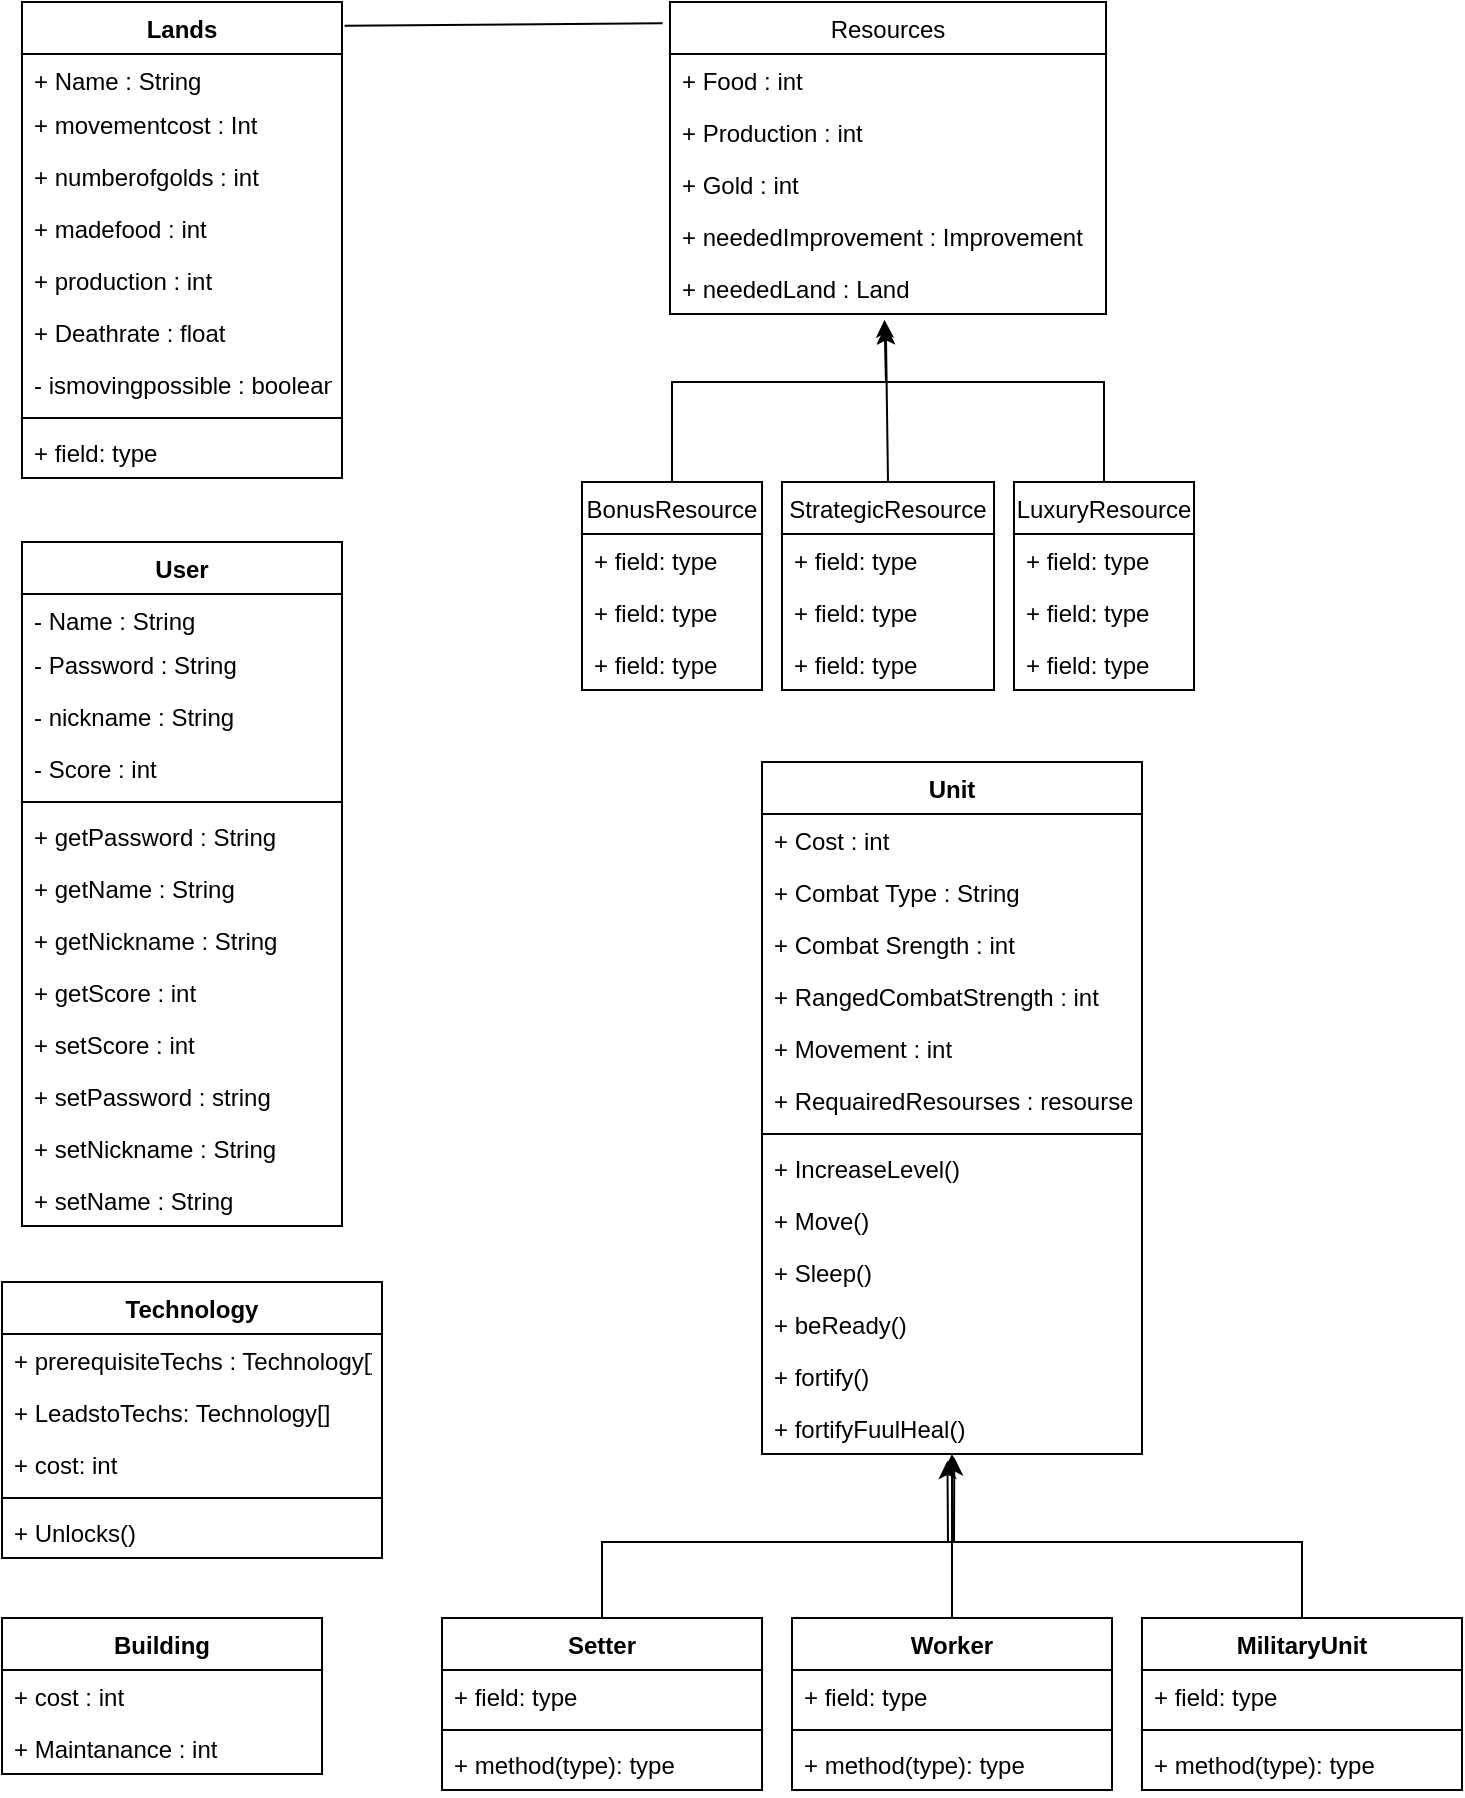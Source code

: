 <mxfile version="17.4.3" type="github">
  <diagram id="C5RBs43oDa-KdzZeNtuy" name="Page-1">
    <mxGraphModel dx="1093" dy="1744" grid="1" gridSize="10" guides="1" tooltips="1" connect="1" arrows="1" fold="1" page="1" pageScale="1" pageWidth="827" pageHeight="1169" math="0" shadow="0">
      <root>
        <mxCell id="WIyWlLk6GJQsqaUBKTNV-0" />
        <mxCell id="WIyWlLk6GJQsqaUBKTNV-1" parent="WIyWlLk6GJQsqaUBKTNV-0" />
        <mxCell id="5cqdVtsXcbIjLoL3pYW1-38" value="Lands" style="swimlane;fontStyle=1;align=center;verticalAlign=top;childLayout=stackLayout;horizontal=1;startSize=26;horizontalStack=0;resizeParent=1;resizeParentMax=0;resizeLast=0;collapsible=1;marginBottom=0;" vertex="1" parent="WIyWlLk6GJQsqaUBKTNV-1">
          <mxGeometry x="40" y="-70" width="160" height="238" as="geometry" />
        </mxCell>
        <mxCell id="5cqdVtsXcbIjLoL3pYW1-39" value="+ Name : String" style="text;strokeColor=none;fillColor=none;align=left;verticalAlign=top;spacingLeft=4;spacingRight=4;overflow=hidden;rotatable=0;points=[[0,0.5],[1,0.5]];portConstraint=eastwest;" vertex="1" parent="5cqdVtsXcbIjLoL3pYW1-38">
          <mxGeometry y="26" width="160" height="22" as="geometry" />
        </mxCell>
        <mxCell id="5cqdVtsXcbIjLoL3pYW1-41" value="+ movementcost : Int&#xa;" style="text;strokeColor=none;fillColor=none;align=left;verticalAlign=top;spacingLeft=4;spacingRight=4;overflow=hidden;rotatable=0;points=[[0,0.5],[1,0.5]];portConstraint=eastwest;" vertex="1" parent="5cqdVtsXcbIjLoL3pYW1-38">
          <mxGeometry y="48" width="160" height="26" as="geometry" />
        </mxCell>
        <mxCell id="5cqdVtsXcbIjLoL3pYW1-42" value="+ numberofgolds : int" style="text;strokeColor=none;fillColor=none;align=left;verticalAlign=top;spacingLeft=4;spacingRight=4;overflow=hidden;rotatable=0;points=[[0,0.5],[1,0.5]];portConstraint=eastwest;" vertex="1" parent="5cqdVtsXcbIjLoL3pYW1-38">
          <mxGeometry y="74" width="160" height="26" as="geometry" />
        </mxCell>
        <mxCell id="5cqdVtsXcbIjLoL3pYW1-43" value="+ madefood : int" style="text;strokeColor=none;fillColor=none;align=left;verticalAlign=top;spacingLeft=4;spacingRight=4;overflow=hidden;rotatable=0;points=[[0,0.5],[1,0.5]];portConstraint=eastwest;" vertex="1" parent="5cqdVtsXcbIjLoL3pYW1-38">
          <mxGeometry y="100" width="160" height="26" as="geometry" />
        </mxCell>
        <mxCell id="5cqdVtsXcbIjLoL3pYW1-44" value="+ production : int" style="text;strokeColor=none;fillColor=none;align=left;verticalAlign=top;spacingLeft=4;spacingRight=4;overflow=hidden;rotatable=0;points=[[0,0.5],[1,0.5]];portConstraint=eastwest;" vertex="1" parent="5cqdVtsXcbIjLoL3pYW1-38">
          <mxGeometry y="126" width="160" height="26" as="geometry" />
        </mxCell>
        <mxCell id="5cqdVtsXcbIjLoL3pYW1-45" value="+ Deathrate : float" style="text;strokeColor=none;fillColor=none;align=left;verticalAlign=top;spacingLeft=4;spacingRight=4;overflow=hidden;rotatable=0;points=[[0,0.5],[1,0.5]];portConstraint=eastwest;" vertex="1" parent="5cqdVtsXcbIjLoL3pYW1-38">
          <mxGeometry y="152" width="160" height="26" as="geometry" />
        </mxCell>
        <mxCell id="5cqdVtsXcbIjLoL3pYW1-46" value="- ismovingpossible : boolean" style="text;strokeColor=none;fillColor=none;align=left;verticalAlign=top;spacingLeft=4;spacingRight=4;overflow=hidden;rotatable=0;points=[[0,0.5],[1,0.5]];portConstraint=eastwest;" vertex="1" parent="5cqdVtsXcbIjLoL3pYW1-38">
          <mxGeometry y="178" width="160" height="26" as="geometry" />
        </mxCell>
        <mxCell id="5cqdVtsXcbIjLoL3pYW1-40" value="" style="line;strokeWidth=1;fillColor=none;align=left;verticalAlign=middle;spacingTop=-1;spacingLeft=3;spacingRight=3;rotatable=0;labelPosition=right;points=[];portConstraint=eastwest;" vertex="1" parent="5cqdVtsXcbIjLoL3pYW1-38">
          <mxGeometry y="204" width="160" height="8" as="geometry" />
        </mxCell>
        <mxCell id="5cqdVtsXcbIjLoL3pYW1-47" value="+ field: type" style="text;strokeColor=none;fillColor=none;align=left;verticalAlign=top;spacingLeft=4;spacingRight=4;overflow=hidden;rotatable=0;points=[[0,0.5],[1,0.5]];portConstraint=eastwest;" vertex="1" parent="5cqdVtsXcbIjLoL3pYW1-38">
          <mxGeometry y="212" width="160" height="26" as="geometry" />
        </mxCell>
        <mxCell id="5cqdVtsXcbIjLoL3pYW1-48" value="User" style="swimlane;fontStyle=1;align=center;verticalAlign=top;childLayout=stackLayout;horizontal=1;startSize=26;horizontalStack=0;resizeParent=1;resizeParentMax=0;resizeLast=0;collapsible=1;marginBottom=0;" vertex="1" parent="WIyWlLk6GJQsqaUBKTNV-1">
          <mxGeometry x="40" y="200" width="160" height="342" as="geometry" />
        </mxCell>
        <mxCell id="5cqdVtsXcbIjLoL3pYW1-49" value="- Name : String" style="text;strokeColor=none;fillColor=none;align=left;verticalAlign=top;spacingLeft=4;spacingRight=4;overflow=hidden;rotatable=0;points=[[0,0.5],[1,0.5]];portConstraint=eastwest;" vertex="1" parent="5cqdVtsXcbIjLoL3pYW1-48">
          <mxGeometry y="26" width="160" height="22" as="geometry" />
        </mxCell>
        <mxCell id="5cqdVtsXcbIjLoL3pYW1-50" value="- Password : String&#xa;" style="text;strokeColor=none;fillColor=none;align=left;verticalAlign=top;spacingLeft=4;spacingRight=4;overflow=hidden;rotatable=0;points=[[0,0.5],[1,0.5]];portConstraint=eastwest;" vertex="1" parent="5cqdVtsXcbIjLoL3pYW1-48">
          <mxGeometry y="48" width="160" height="26" as="geometry" />
        </mxCell>
        <mxCell id="5cqdVtsXcbIjLoL3pYW1-51" value="- nickname : String" style="text;strokeColor=none;fillColor=none;align=left;verticalAlign=top;spacingLeft=4;spacingRight=4;overflow=hidden;rotatable=0;points=[[0,0.5],[1,0.5]];portConstraint=eastwest;" vertex="1" parent="5cqdVtsXcbIjLoL3pYW1-48">
          <mxGeometry y="74" width="160" height="26" as="geometry" />
        </mxCell>
        <mxCell id="5cqdVtsXcbIjLoL3pYW1-52" value="- Score : int" style="text;strokeColor=none;fillColor=none;align=left;verticalAlign=top;spacingLeft=4;spacingRight=4;overflow=hidden;rotatable=0;points=[[0,0.5],[1,0.5]];portConstraint=eastwest;" vertex="1" parent="5cqdVtsXcbIjLoL3pYW1-48">
          <mxGeometry y="100" width="160" height="26" as="geometry" />
        </mxCell>
        <mxCell id="5cqdVtsXcbIjLoL3pYW1-56" value="" style="line;strokeWidth=1;fillColor=none;align=left;verticalAlign=middle;spacingTop=-1;spacingLeft=3;spacingRight=3;rotatable=0;labelPosition=right;points=[];portConstraint=eastwest;" vertex="1" parent="5cqdVtsXcbIjLoL3pYW1-48">
          <mxGeometry y="126" width="160" height="8" as="geometry" />
        </mxCell>
        <mxCell id="5cqdVtsXcbIjLoL3pYW1-53" value="+ getPassword : String" style="text;strokeColor=none;fillColor=none;align=left;verticalAlign=top;spacingLeft=4;spacingRight=4;overflow=hidden;rotatable=0;points=[[0,0.5],[1,0.5]];portConstraint=eastwest;" vertex="1" parent="5cqdVtsXcbIjLoL3pYW1-48">
          <mxGeometry y="134" width="160" height="26" as="geometry" />
        </mxCell>
        <mxCell id="5cqdVtsXcbIjLoL3pYW1-54" value="+ getName : String" style="text;strokeColor=none;fillColor=none;align=left;verticalAlign=top;spacingLeft=4;spacingRight=4;overflow=hidden;rotatable=0;points=[[0,0.5],[1,0.5]];portConstraint=eastwest;" vertex="1" parent="5cqdVtsXcbIjLoL3pYW1-48">
          <mxGeometry y="160" width="160" height="26" as="geometry" />
        </mxCell>
        <mxCell id="5cqdVtsXcbIjLoL3pYW1-55" value="+ getNickname : String" style="text;strokeColor=none;fillColor=none;align=left;verticalAlign=top;spacingLeft=4;spacingRight=4;overflow=hidden;rotatable=0;points=[[0,0.5],[1,0.5]];portConstraint=eastwest;" vertex="1" parent="5cqdVtsXcbIjLoL3pYW1-48">
          <mxGeometry y="186" width="160" height="26" as="geometry" />
        </mxCell>
        <mxCell id="5cqdVtsXcbIjLoL3pYW1-57" value="+ getScore : int" style="text;strokeColor=none;fillColor=none;align=left;verticalAlign=top;spacingLeft=4;spacingRight=4;overflow=hidden;rotatable=0;points=[[0,0.5],[1,0.5]];portConstraint=eastwest;" vertex="1" parent="5cqdVtsXcbIjLoL3pYW1-48">
          <mxGeometry y="212" width="160" height="26" as="geometry" />
        </mxCell>
        <mxCell id="5cqdVtsXcbIjLoL3pYW1-58" value="+ setScore : int" style="text;strokeColor=none;fillColor=none;align=left;verticalAlign=top;spacingLeft=4;spacingRight=4;overflow=hidden;rotatable=0;points=[[0,0.5],[1,0.5]];portConstraint=eastwest;" vertex="1" parent="5cqdVtsXcbIjLoL3pYW1-48">
          <mxGeometry y="238" width="160" height="26" as="geometry" />
        </mxCell>
        <mxCell id="5cqdVtsXcbIjLoL3pYW1-59" value="+ setPassword : string" style="text;strokeColor=none;fillColor=none;align=left;verticalAlign=top;spacingLeft=4;spacingRight=4;overflow=hidden;rotatable=0;points=[[0,0.5],[1,0.5]];portConstraint=eastwest;" vertex="1" parent="5cqdVtsXcbIjLoL3pYW1-48">
          <mxGeometry y="264" width="160" height="26" as="geometry" />
        </mxCell>
        <mxCell id="5cqdVtsXcbIjLoL3pYW1-60" value="+ setNickname : String" style="text;strokeColor=none;fillColor=none;align=left;verticalAlign=top;spacingLeft=4;spacingRight=4;overflow=hidden;rotatable=0;points=[[0,0.5],[1,0.5]];portConstraint=eastwest;" vertex="1" parent="5cqdVtsXcbIjLoL3pYW1-48">
          <mxGeometry y="290" width="160" height="26" as="geometry" />
        </mxCell>
        <mxCell id="5cqdVtsXcbIjLoL3pYW1-61" value="+ setName : String" style="text;strokeColor=none;fillColor=none;align=left;verticalAlign=top;spacingLeft=4;spacingRight=4;overflow=hidden;rotatable=0;points=[[0,0.5],[1,0.5]];portConstraint=eastwest;" vertex="1" parent="5cqdVtsXcbIjLoL3pYW1-48">
          <mxGeometry y="316" width="160" height="26" as="geometry" />
        </mxCell>
        <mxCell id="5cqdVtsXcbIjLoL3pYW1-62" value="Resources" style="swimlane;fontStyle=0;childLayout=stackLayout;horizontal=1;startSize=26;fillColor=none;horizontalStack=0;resizeParent=1;resizeParentMax=0;resizeLast=0;collapsible=1;marginBottom=0;" vertex="1" parent="WIyWlLk6GJQsqaUBKTNV-1">
          <mxGeometry x="364" y="-70" width="218" height="156" as="geometry" />
        </mxCell>
        <mxCell id="5cqdVtsXcbIjLoL3pYW1-63" value="+ Food : int" style="text;strokeColor=none;fillColor=none;align=left;verticalAlign=top;spacingLeft=4;spacingRight=4;overflow=hidden;rotatable=0;points=[[0,0.5],[1,0.5]];portConstraint=eastwest;" vertex="1" parent="5cqdVtsXcbIjLoL3pYW1-62">
          <mxGeometry y="26" width="218" height="26" as="geometry" />
        </mxCell>
        <mxCell id="5cqdVtsXcbIjLoL3pYW1-64" value="+ Production : int" style="text;strokeColor=none;fillColor=none;align=left;verticalAlign=top;spacingLeft=4;spacingRight=4;overflow=hidden;rotatable=0;points=[[0,0.5],[1,0.5]];portConstraint=eastwest;" vertex="1" parent="5cqdVtsXcbIjLoL3pYW1-62">
          <mxGeometry y="52" width="218" height="26" as="geometry" />
        </mxCell>
        <mxCell id="5cqdVtsXcbIjLoL3pYW1-65" value="+ Gold : int" style="text;strokeColor=none;fillColor=none;align=left;verticalAlign=top;spacingLeft=4;spacingRight=4;overflow=hidden;rotatable=0;points=[[0,0.5],[1,0.5]];portConstraint=eastwest;" vertex="1" parent="5cqdVtsXcbIjLoL3pYW1-62">
          <mxGeometry y="78" width="218" height="26" as="geometry" />
        </mxCell>
        <mxCell id="5cqdVtsXcbIjLoL3pYW1-126" value="+ neededImprovement : Improvement" style="text;strokeColor=none;fillColor=none;align=left;verticalAlign=top;spacingLeft=4;spacingRight=4;overflow=hidden;rotatable=0;points=[[0,0.5],[1,0.5]];portConstraint=eastwest;" vertex="1" parent="5cqdVtsXcbIjLoL3pYW1-62">
          <mxGeometry y="104" width="218" height="26" as="geometry" />
        </mxCell>
        <mxCell id="5cqdVtsXcbIjLoL3pYW1-132" value="+ neededLand : Land" style="text;strokeColor=none;fillColor=none;align=left;verticalAlign=top;spacingLeft=4;spacingRight=4;overflow=hidden;rotatable=0;points=[[0,0.5],[1,0.5]];portConstraint=eastwest;" vertex="1" parent="5cqdVtsXcbIjLoL3pYW1-62">
          <mxGeometry y="130" width="218" height="26" as="geometry" />
        </mxCell>
        <mxCell id="5cqdVtsXcbIjLoL3pYW1-66" value="BonusResource" style="swimlane;fontStyle=0;childLayout=stackLayout;horizontal=1;startSize=26;fillColor=none;horizontalStack=0;resizeParent=1;resizeParentMax=0;resizeLast=0;collapsible=1;marginBottom=0;" vertex="1" parent="WIyWlLk6GJQsqaUBKTNV-1">
          <mxGeometry x="320" y="170" width="90" height="104" as="geometry" />
        </mxCell>
        <mxCell id="5cqdVtsXcbIjLoL3pYW1-67" value="+ field: type" style="text;strokeColor=none;fillColor=none;align=left;verticalAlign=top;spacingLeft=4;spacingRight=4;overflow=hidden;rotatable=0;points=[[0,0.5],[1,0.5]];portConstraint=eastwest;" vertex="1" parent="5cqdVtsXcbIjLoL3pYW1-66">
          <mxGeometry y="26" width="90" height="26" as="geometry" />
        </mxCell>
        <mxCell id="5cqdVtsXcbIjLoL3pYW1-68" value="+ field: type" style="text;strokeColor=none;fillColor=none;align=left;verticalAlign=top;spacingLeft=4;spacingRight=4;overflow=hidden;rotatable=0;points=[[0,0.5],[1,0.5]];portConstraint=eastwest;" vertex="1" parent="5cqdVtsXcbIjLoL3pYW1-66">
          <mxGeometry y="52" width="90" height="26" as="geometry" />
        </mxCell>
        <mxCell id="5cqdVtsXcbIjLoL3pYW1-69" value="+ field: type" style="text;strokeColor=none;fillColor=none;align=left;verticalAlign=top;spacingLeft=4;spacingRight=4;overflow=hidden;rotatable=0;points=[[0,0.5],[1,0.5]];portConstraint=eastwest;" vertex="1" parent="5cqdVtsXcbIjLoL3pYW1-66">
          <mxGeometry y="78" width="90" height="26" as="geometry" />
        </mxCell>
        <mxCell id="5cqdVtsXcbIjLoL3pYW1-70" value="StrategicResource" style="swimlane;fontStyle=0;childLayout=stackLayout;horizontal=1;startSize=26;fillColor=none;horizontalStack=0;resizeParent=1;resizeParentMax=0;resizeLast=0;collapsible=1;marginBottom=0;" vertex="1" parent="WIyWlLk6GJQsqaUBKTNV-1">
          <mxGeometry x="420" y="170" width="106" height="104" as="geometry" />
        </mxCell>
        <mxCell id="5cqdVtsXcbIjLoL3pYW1-71" value="+ field: type" style="text;strokeColor=none;fillColor=none;align=left;verticalAlign=top;spacingLeft=4;spacingRight=4;overflow=hidden;rotatable=0;points=[[0,0.5],[1,0.5]];portConstraint=eastwest;" vertex="1" parent="5cqdVtsXcbIjLoL3pYW1-70">
          <mxGeometry y="26" width="106" height="26" as="geometry" />
        </mxCell>
        <mxCell id="5cqdVtsXcbIjLoL3pYW1-72" value="+ field: type" style="text;strokeColor=none;fillColor=none;align=left;verticalAlign=top;spacingLeft=4;spacingRight=4;overflow=hidden;rotatable=0;points=[[0,0.5],[1,0.5]];portConstraint=eastwest;" vertex="1" parent="5cqdVtsXcbIjLoL3pYW1-70">
          <mxGeometry y="52" width="106" height="26" as="geometry" />
        </mxCell>
        <mxCell id="5cqdVtsXcbIjLoL3pYW1-73" value="+ field: type" style="text;strokeColor=none;fillColor=none;align=left;verticalAlign=top;spacingLeft=4;spacingRight=4;overflow=hidden;rotatable=0;points=[[0,0.5],[1,0.5]];portConstraint=eastwest;" vertex="1" parent="5cqdVtsXcbIjLoL3pYW1-70">
          <mxGeometry y="78" width="106" height="26" as="geometry" />
        </mxCell>
        <mxCell id="5cqdVtsXcbIjLoL3pYW1-74" value="LuxuryResource" style="swimlane;fontStyle=0;childLayout=stackLayout;horizontal=1;startSize=26;fillColor=none;horizontalStack=0;resizeParent=1;resizeParentMax=0;resizeLast=0;collapsible=1;marginBottom=0;" vertex="1" parent="WIyWlLk6GJQsqaUBKTNV-1">
          <mxGeometry x="536" y="170" width="90" height="104" as="geometry" />
        </mxCell>
        <mxCell id="5cqdVtsXcbIjLoL3pYW1-75" value="+ field: type" style="text;strokeColor=none;fillColor=none;align=left;verticalAlign=top;spacingLeft=4;spacingRight=4;overflow=hidden;rotatable=0;points=[[0,0.5],[1,0.5]];portConstraint=eastwest;" vertex="1" parent="5cqdVtsXcbIjLoL3pYW1-74">
          <mxGeometry y="26" width="90" height="26" as="geometry" />
        </mxCell>
        <mxCell id="5cqdVtsXcbIjLoL3pYW1-76" value="+ field: type" style="text;strokeColor=none;fillColor=none;align=left;verticalAlign=top;spacingLeft=4;spacingRight=4;overflow=hidden;rotatable=0;points=[[0,0.5],[1,0.5]];portConstraint=eastwest;" vertex="1" parent="5cqdVtsXcbIjLoL3pYW1-74">
          <mxGeometry y="52" width="90" height="26" as="geometry" />
        </mxCell>
        <mxCell id="5cqdVtsXcbIjLoL3pYW1-77" value="+ field: type" style="text;strokeColor=none;fillColor=none;align=left;verticalAlign=top;spacingLeft=4;spacingRight=4;overflow=hidden;rotatable=0;points=[[0,0.5],[1,0.5]];portConstraint=eastwest;" vertex="1" parent="5cqdVtsXcbIjLoL3pYW1-74">
          <mxGeometry y="78" width="90" height="26" as="geometry" />
        </mxCell>
        <mxCell id="5cqdVtsXcbIjLoL3pYW1-84" value="Unit" style="swimlane;fontStyle=1;align=center;verticalAlign=top;childLayout=stackLayout;horizontal=1;startSize=26;horizontalStack=0;resizeParent=1;resizeParentMax=0;resizeLast=0;collapsible=1;marginBottom=0;" vertex="1" parent="WIyWlLk6GJQsqaUBKTNV-1">
          <mxGeometry x="410" y="310" width="190" height="346" as="geometry" />
        </mxCell>
        <mxCell id="5cqdVtsXcbIjLoL3pYW1-85" value="+ Cost : int" style="text;strokeColor=none;fillColor=none;align=left;verticalAlign=top;spacingLeft=4;spacingRight=4;overflow=hidden;rotatable=0;points=[[0,0.5],[1,0.5]];portConstraint=eastwest;" vertex="1" parent="5cqdVtsXcbIjLoL3pYW1-84">
          <mxGeometry y="26" width="190" height="26" as="geometry" />
        </mxCell>
        <mxCell id="5cqdVtsXcbIjLoL3pYW1-87" value="+ Combat Type : String" style="text;strokeColor=none;fillColor=none;align=left;verticalAlign=top;spacingLeft=4;spacingRight=4;overflow=hidden;rotatable=0;points=[[0,0.5],[1,0.5]];portConstraint=eastwest;" vertex="1" parent="5cqdVtsXcbIjLoL3pYW1-84">
          <mxGeometry y="52" width="190" height="26" as="geometry" />
        </mxCell>
        <mxCell id="5cqdVtsXcbIjLoL3pYW1-88" value="+ Combat Srength : int" style="text;strokeColor=none;fillColor=none;align=left;verticalAlign=top;spacingLeft=4;spacingRight=4;overflow=hidden;rotatable=0;points=[[0,0.5],[1,0.5]];portConstraint=eastwest;" vertex="1" parent="5cqdVtsXcbIjLoL3pYW1-84">
          <mxGeometry y="78" width="190" height="26" as="geometry" />
        </mxCell>
        <mxCell id="5cqdVtsXcbIjLoL3pYW1-89" value="+ RangedCombatStrength : int" style="text;strokeColor=none;fillColor=none;align=left;verticalAlign=top;spacingLeft=4;spacingRight=4;overflow=hidden;rotatable=0;points=[[0,0.5],[1,0.5]];portConstraint=eastwest;" vertex="1" parent="5cqdVtsXcbIjLoL3pYW1-84">
          <mxGeometry y="104" width="190" height="26" as="geometry" />
        </mxCell>
        <mxCell id="5cqdVtsXcbIjLoL3pYW1-90" value="+ Movement : int" style="text;strokeColor=none;fillColor=none;align=left;verticalAlign=top;spacingLeft=4;spacingRight=4;overflow=hidden;rotatable=0;points=[[0,0.5],[1,0.5]];portConstraint=eastwest;" vertex="1" parent="5cqdVtsXcbIjLoL3pYW1-84">
          <mxGeometry y="130" width="190" height="26" as="geometry" />
        </mxCell>
        <mxCell id="5cqdVtsXcbIjLoL3pYW1-91" value="+ RequairedResourses : resourses[]" style="text;strokeColor=none;fillColor=none;align=left;verticalAlign=top;spacingLeft=4;spacingRight=4;overflow=hidden;rotatable=0;points=[[0,0.5],[1,0.5]];portConstraint=eastwest;" vertex="1" parent="5cqdVtsXcbIjLoL3pYW1-84">
          <mxGeometry y="156" width="190" height="26" as="geometry" />
        </mxCell>
        <mxCell id="5cqdVtsXcbIjLoL3pYW1-86" value="" style="line;strokeWidth=1;fillColor=none;align=left;verticalAlign=middle;spacingTop=-1;spacingLeft=3;spacingRight=3;rotatable=0;labelPosition=right;points=[];portConstraint=eastwest;" vertex="1" parent="5cqdVtsXcbIjLoL3pYW1-84">
          <mxGeometry y="182" width="190" height="8" as="geometry" />
        </mxCell>
        <mxCell id="5cqdVtsXcbIjLoL3pYW1-92" value="+ IncreaseLevel()" style="text;strokeColor=none;fillColor=none;align=left;verticalAlign=top;spacingLeft=4;spacingRight=4;overflow=hidden;rotatable=0;points=[[0,0.5],[1,0.5]];portConstraint=eastwest;" vertex="1" parent="5cqdVtsXcbIjLoL3pYW1-84">
          <mxGeometry y="190" width="190" height="26" as="geometry" />
        </mxCell>
        <mxCell id="5cqdVtsXcbIjLoL3pYW1-93" value="+ Move()" style="text;strokeColor=none;fillColor=none;align=left;verticalAlign=top;spacingLeft=4;spacingRight=4;overflow=hidden;rotatable=0;points=[[0,0.5],[1,0.5]];portConstraint=eastwest;" vertex="1" parent="5cqdVtsXcbIjLoL3pYW1-84">
          <mxGeometry y="216" width="190" height="26" as="geometry" />
        </mxCell>
        <mxCell id="5cqdVtsXcbIjLoL3pYW1-94" value="+ Sleep()" style="text;strokeColor=none;fillColor=none;align=left;verticalAlign=top;spacingLeft=4;spacingRight=4;overflow=hidden;rotatable=0;points=[[0,0.5],[1,0.5]];portConstraint=eastwest;" vertex="1" parent="5cqdVtsXcbIjLoL3pYW1-84">
          <mxGeometry y="242" width="190" height="26" as="geometry" />
        </mxCell>
        <mxCell id="5cqdVtsXcbIjLoL3pYW1-95" value="+ beReady()" style="text;strokeColor=none;fillColor=none;align=left;verticalAlign=top;spacingLeft=4;spacingRight=4;overflow=hidden;rotatable=0;points=[[0,0.5],[1,0.5]];portConstraint=eastwest;" vertex="1" parent="5cqdVtsXcbIjLoL3pYW1-84">
          <mxGeometry y="268" width="190" height="26" as="geometry" />
        </mxCell>
        <mxCell id="5cqdVtsXcbIjLoL3pYW1-96" value="+ fortify()" style="text;strokeColor=none;fillColor=none;align=left;verticalAlign=top;spacingLeft=4;spacingRight=4;overflow=hidden;rotatable=0;points=[[0,0.5],[1,0.5]];portConstraint=eastwest;" vertex="1" parent="5cqdVtsXcbIjLoL3pYW1-84">
          <mxGeometry y="294" width="190" height="26" as="geometry" />
        </mxCell>
        <mxCell id="5cqdVtsXcbIjLoL3pYW1-97" value="+ fortifyFuulHeal()" style="text;strokeColor=none;fillColor=none;align=left;verticalAlign=top;spacingLeft=4;spacingRight=4;overflow=hidden;rotatable=0;points=[[0,0.5],[1,0.5]];portConstraint=eastwest;" vertex="1" parent="5cqdVtsXcbIjLoL3pYW1-84">
          <mxGeometry y="320" width="190" height="26" as="geometry" />
        </mxCell>
        <mxCell id="5cqdVtsXcbIjLoL3pYW1-98" value="MilitaryUnit" style="swimlane;fontStyle=1;align=center;verticalAlign=top;childLayout=stackLayout;horizontal=1;startSize=26;horizontalStack=0;resizeParent=1;resizeParentMax=0;resizeLast=0;collapsible=1;marginBottom=0;" vertex="1" parent="WIyWlLk6GJQsqaUBKTNV-1">
          <mxGeometry x="600" y="738" width="160" height="86" as="geometry" />
        </mxCell>
        <mxCell id="5cqdVtsXcbIjLoL3pYW1-99" value="+ field: type" style="text;strokeColor=none;fillColor=none;align=left;verticalAlign=top;spacingLeft=4;spacingRight=4;overflow=hidden;rotatable=0;points=[[0,0.5],[1,0.5]];portConstraint=eastwest;" vertex="1" parent="5cqdVtsXcbIjLoL3pYW1-98">
          <mxGeometry y="26" width="160" height="26" as="geometry" />
        </mxCell>
        <mxCell id="5cqdVtsXcbIjLoL3pYW1-100" value="" style="line;strokeWidth=1;fillColor=none;align=left;verticalAlign=middle;spacingTop=-1;spacingLeft=3;spacingRight=3;rotatable=0;labelPosition=right;points=[];portConstraint=eastwest;" vertex="1" parent="5cqdVtsXcbIjLoL3pYW1-98">
          <mxGeometry y="52" width="160" height="8" as="geometry" />
        </mxCell>
        <mxCell id="5cqdVtsXcbIjLoL3pYW1-101" value="+ method(type): type" style="text;strokeColor=none;fillColor=none;align=left;verticalAlign=top;spacingLeft=4;spacingRight=4;overflow=hidden;rotatable=0;points=[[0,0.5],[1,0.5]];portConstraint=eastwest;" vertex="1" parent="5cqdVtsXcbIjLoL3pYW1-98">
          <mxGeometry y="60" width="160" height="26" as="geometry" />
        </mxCell>
        <mxCell id="5cqdVtsXcbIjLoL3pYW1-102" value="Worker" style="swimlane;fontStyle=1;align=center;verticalAlign=top;childLayout=stackLayout;horizontal=1;startSize=26;horizontalStack=0;resizeParent=1;resizeParentMax=0;resizeLast=0;collapsible=1;marginBottom=0;" vertex="1" parent="WIyWlLk6GJQsqaUBKTNV-1">
          <mxGeometry x="425" y="738" width="160" height="86" as="geometry" />
        </mxCell>
        <mxCell id="5cqdVtsXcbIjLoL3pYW1-103" value="+ field: type" style="text;strokeColor=none;fillColor=none;align=left;verticalAlign=top;spacingLeft=4;spacingRight=4;overflow=hidden;rotatable=0;points=[[0,0.5],[1,0.5]];portConstraint=eastwest;" vertex="1" parent="5cqdVtsXcbIjLoL3pYW1-102">
          <mxGeometry y="26" width="160" height="26" as="geometry" />
        </mxCell>
        <mxCell id="5cqdVtsXcbIjLoL3pYW1-104" value="" style="line;strokeWidth=1;fillColor=none;align=left;verticalAlign=middle;spacingTop=-1;spacingLeft=3;spacingRight=3;rotatable=0;labelPosition=right;points=[];portConstraint=eastwest;" vertex="1" parent="5cqdVtsXcbIjLoL3pYW1-102">
          <mxGeometry y="52" width="160" height="8" as="geometry" />
        </mxCell>
        <mxCell id="5cqdVtsXcbIjLoL3pYW1-105" value="+ method(type): type" style="text;strokeColor=none;fillColor=none;align=left;verticalAlign=top;spacingLeft=4;spacingRight=4;overflow=hidden;rotatable=0;points=[[0,0.5],[1,0.5]];portConstraint=eastwest;" vertex="1" parent="5cqdVtsXcbIjLoL3pYW1-102">
          <mxGeometry y="60" width="160" height="26" as="geometry" />
        </mxCell>
        <mxCell id="5cqdVtsXcbIjLoL3pYW1-106" value="Setter" style="swimlane;fontStyle=1;align=center;verticalAlign=top;childLayout=stackLayout;horizontal=1;startSize=26;horizontalStack=0;resizeParent=1;resizeParentMax=0;resizeLast=0;collapsible=1;marginBottom=0;" vertex="1" parent="WIyWlLk6GJQsqaUBKTNV-1">
          <mxGeometry x="250" y="738" width="160" height="86" as="geometry" />
        </mxCell>
        <mxCell id="5cqdVtsXcbIjLoL3pYW1-107" value="+ field: type" style="text;strokeColor=none;fillColor=none;align=left;verticalAlign=top;spacingLeft=4;spacingRight=4;overflow=hidden;rotatable=0;points=[[0,0.5],[1,0.5]];portConstraint=eastwest;" vertex="1" parent="5cqdVtsXcbIjLoL3pYW1-106">
          <mxGeometry y="26" width="160" height="26" as="geometry" />
        </mxCell>
        <mxCell id="5cqdVtsXcbIjLoL3pYW1-108" value="" style="line;strokeWidth=1;fillColor=none;align=left;verticalAlign=middle;spacingTop=-1;spacingLeft=3;spacingRight=3;rotatable=0;labelPosition=right;points=[];portConstraint=eastwest;" vertex="1" parent="5cqdVtsXcbIjLoL3pYW1-106">
          <mxGeometry y="52" width="160" height="8" as="geometry" />
        </mxCell>
        <mxCell id="5cqdVtsXcbIjLoL3pYW1-109" value="+ method(type): type" style="text;strokeColor=none;fillColor=none;align=left;verticalAlign=top;spacingLeft=4;spacingRight=4;overflow=hidden;rotatable=0;points=[[0,0.5],[1,0.5]];portConstraint=eastwest;" vertex="1" parent="5cqdVtsXcbIjLoL3pYW1-106">
          <mxGeometry y="60" width="160" height="26" as="geometry" />
        </mxCell>
        <mxCell id="5cqdVtsXcbIjLoL3pYW1-112" value="" style="endArrow=classic;html=1;rounded=0;exitX=0.5;exitY=0;exitDx=0;exitDy=0;" edge="1" parent="WIyWlLk6GJQsqaUBKTNV-1" source="5cqdVtsXcbIjLoL3pYW1-102" target="5cqdVtsXcbIjLoL3pYW1-97">
          <mxGeometry width="50" height="50" relative="1" as="geometry">
            <mxPoint x="480" y="720" as="sourcePoint" />
            <mxPoint x="530" y="670" as="targetPoint" />
          </mxGeometry>
        </mxCell>
        <mxCell id="5cqdVtsXcbIjLoL3pYW1-113" value="" style="endArrow=classic;html=1;rounded=0;exitX=0.5;exitY=0;exitDx=0;exitDy=0;entryX=0.506;entryY=1.066;entryDx=0;entryDy=0;entryPerimeter=0;" edge="1" parent="WIyWlLk6GJQsqaUBKTNV-1" source="5cqdVtsXcbIjLoL3pYW1-106" target="5cqdVtsXcbIjLoL3pYW1-97">
          <mxGeometry width="50" height="50" relative="1" as="geometry">
            <mxPoint x="280" y="700" as="sourcePoint" />
            <mxPoint x="330" y="650" as="targetPoint" />
            <Array as="points">
              <mxPoint x="330" y="700" />
              <mxPoint x="506" y="700" />
            </Array>
          </mxGeometry>
        </mxCell>
        <mxCell id="5cqdVtsXcbIjLoL3pYW1-114" value="" style="endArrow=classic;html=1;rounded=0;exitX=0.5;exitY=0;exitDx=0;exitDy=0;entryX=0.488;entryY=1.132;entryDx=0;entryDy=0;entryPerimeter=0;" edge="1" parent="WIyWlLk6GJQsqaUBKTNV-1" source="5cqdVtsXcbIjLoL3pYW1-98" target="5cqdVtsXcbIjLoL3pYW1-97">
          <mxGeometry width="50" height="50" relative="1" as="geometry">
            <mxPoint x="670" y="690" as="sourcePoint" />
            <mxPoint x="720" y="640" as="targetPoint" />
            <Array as="points">
              <mxPoint x="680" y="700" />
              <mxPoint x="503" y="700" />
            </Array>
          </mxGeometry>
        </mxCell>
        <mxCell id="5cqdVtsXcbIjLoL3pYW1-115" value="Technology" style="swimlane;fontStyle=1;align=center;verticalAlign=top;childLayout=stackLayout;horizontal=1;startSize=26;horizontalStack=0;resizeParent=1;resizeParentMax=0;resizeLast=0;collapsible=1;marginBottom=0;" vertex="1" parent="WIyWlLk6GJQsqaUBKTNV-1">
          <mxGeometry x="30" y="570" width="190" height="138" as="geometry" />
        </mxCell>
        <mxCell id="5cqdVtsXcbIjLoL3pYW1-116" value="+ prerequisiteTechs : Technology[]" style="text;strokeColor=none;fillColor=none;align=left;verticalAlign=top;spacingLeft=4;spacingRight=4;overflow=hidden;rotatable=0;points=[[0,0.5],[1,0.5]];portConstraint=eastwest;" vertex="1" parent="5cqdVtsXcbIjLoL3pYW1-115">
          <mxGeometry y="26" width="190" height="26" as="geometry" />
        </mxCell>
        <mxCell id="5cqdVtsXcbIjLoL3pYW1-118" value="+ LeadstoTechs: Technology[]" style="text;strokeColor=none;fillColor=none;align=left;verticalAlign=top;spacingLeft=4;spacingRight=4;overflow=hidden;rotatable=0;points=[[0,0.5],[1,0.5]];portConstraint=eastwest;" vertex="1" parent="5cqdVtsXcbIjLoL3pYW1-115">
          <mxGeometry y="52" width="190" height="26" as="geometry" />
        </mxCell>
        <mxCell id="5cqdVtsXcbIjLoL3pYW1-119" value="+ cost: int" style="text;strokeColor=none;fillColor=none;align=left;verticalAlign=top;spacingLeft=4;spacingRight=4;overflow=hidden;rotatable=0;points=[[0,0.5],[1,0.5]];portConstraint=eastwest;" vertex="1" parent="5cqdVtsXcbIjLoL3pYW1-115">
          <mxGeometry y="78" width="190" height="26" as="geometry" />
        </mxCell>
        <mxCell id="5cqdVtsXcbIjLoL3pYW1-117" value="" style="line;strokeWidth=1;fillColor=none;align=left;verticalAlign=middle;spacingTop=-1;spacingLeft=3;spacingRight=3;rotatable=0;labelPosition=right;points=[];portConstraint=eastwest;" vertex="1" parent="5cqdVtsXcbIjLoL3pYW1-115">
          <mxGeometry y="104" width="190" height="8" as="geometry" />
        </mxCell>
        <mxCell id="5cqdVtsXcbIjLoL3pYW1-120" value="+ Unlocks()" style="text;strokeColor=none;fillColor=none;align=left;verticalAlign=top;spacingLeft=4;spacingRight=4;overflow=hidden;rotatable=0;points=[[0,0.5],[1,0.5]];portConstraint=eastwest;" vertex="1" parent="5cqdVtsXcbIjLoL3pYW1-115">
          <mxGeometry y="112" width="190" height="26" as="geometry" />
        </mxCell>
        <mxCell id="5cqdVtsXcbIjLoL3pYW1-122" value="Building" style="swimlane;fontStyle=1;align=center;verticalAlign=top;childLayout=stackLayout;horizontal=1;startSize=26;horizontalStack=0;resizeParent=1;resizeParentMax=0;resizeLast=0;collapsible=1;marginBottom=0;" vertex="1" parent="WIyWlLk6GJQsqaUBKTNV-1">
          <mxGeometry x="30" y="738" width="160" height="78" as="geometry">
            <mxRectangle x="470" y="926" width="80" height="26" as="alternateBounds" />
          </mxGeometry>
        </mxCell>
        <mxCell id="5cqdVtsXcbIjLoL3pYW1-123" value="+ cost : int" style="text;strokeColor=none;fillColor=none;align=left;verticalAlign=top;spacingLeft=4;spacingRight=4;overflow=hidden;rotatable=0;points=[[0,0.5],[1,0.5]];portConstraint=eastwest;" vertex="1" parent="5cqdVtsXcbIjLoL3pYW1-122">
          <mxGeometry y="26" width="160" height="26" as="geometry" />
        </mxCell>
        <mxCell id="5cqdVtsXcbIjLoL3pYW1-125" value="+ Maintanance : int" style="text;strokeColor=none;fillColor=none;align=left;verticalAlign=top;spacingLeft=4;spacingRight=4;overflow=hidden;rotatable=0;points=[[0,0.5],[1,0.5]];portConstraint=eastwest;" vertex="1" parent="5cqdVtsXcbIjLoL3pYW1-122">
          <mxGeometry y="52" width="160" height="26" as="geometry" />
        </mxCell>
        <mxCell id="5cqdVtsXcbIjLoL3pYW1-134" value="" style="endArrow=classic;html=1;rounded=0;exitX=0.5;exitY=0;exitDx=0;exitDy=0;entryX=0.492;entryY=1.109;entryDx=0;entryDy=0;entryPerimeter=0;" edge="1" parent="WIyWlLk6GJQsqaUBKTNV-1" source="5cqdVtsXcbIjLoL3pYW1-74" target="5cqdVtsXcbIjLoL3pYW1-132">
          <mxGeometry width="50" height="50" relative="1" as="geometry">
            <mxPoint x="590" y="130" as="sourcePoint" />
            <mxPoint x="640" y="80" as="targetPoint" />
            <Array as="points">
              <mxPoint x="581" y="120" />
              <mxPoint x="472" y="120" />
            </Array>
          </mxGeometry>
        </mxCell>
        <mxCell id="5cqdVtsXcbIjLoL3pYW1-135" value="" style="endArrow=classic;html=1;rounded=0;entryX=0.495;entryY=1.239;entryDx=0;entryDy=0;entryPerimeter=0;exitX=0.5;exitY=0;exitDx=0;exitDy=0;" edge="1" parent="WIyWlLk6GJQsqaUBKTNV-1" source="5cqdVtsXcbIjLoL3pYW1-70" target="5cqdVtsXcbIjLoL3pYW1-132">
          <mxGeometry width="50" height="50" relative="1" as="geometry">
            <mxPoint x="340" y="150" as="sourcePoint" />
            <mxPoint x="390" y="100" as="targetPoint" />
          </mxGeometry>
        </mxCell>
        <mxCell id="5cqdVtsXcbIjLoL3pYW1-136" value="" style="endArrow=classic;html=1;rounded=0;entryX=0.495;entryY=1.223;entryDx=0;entryDy=0;entryPerimeter=0;exitX=0.5;exitY=0;exitDx=0;exitDy=0;" edge="1" parent="WIyWlLk6GJQsqaUBKTNV-1" source="5cqdVtsXcbIjLoL3pYW1-66" target="5cqdVtsXcbIjLoL3pYW1-132">
          <mxGeometry width="50" height="50" relative="1" as="geometry">
            <mxPoint x="340" y="160" as="sourcePoint" />
            <mxPoint x="390" y="110" as="targetPoint" />
            <Array as="points">
              <mxPoint x="365" y="120" />
              <mxPoint x="472" y="120" />
            </Array>
          </mxGeometry>
        </mxCell>
        <mxCell id="5cqdVtsXcbIjLoL3pYW1-137" value="" style="endArrow=none;html=1;rounded=0;exitX=1.008;exitY=0.05;exitDx=0;exitDy=0;exitPerimeter=0;entryX=-0.017;entryY=0.068;entryDx=0;entryDy=0;entryPerimeter=0;" edge="1" parent="WIyWlLk6GJQsqaUBKTNV-1" source="5cqdVtsXcbIjLoL3pYW1-38" target="5cqdVtsXcbIjLoL3pYW1-62">
          <mxGeometry width="50" height="50" relative="1" as="geometry">
            <mxPoint x="260" y="-130" as="sourcePoint" />
            <mxPoint x="310" y="-180" as="targetPoint" />
          </mxGeometry>
        </mxCell>
      </root>
    </mxGraphModel>
  </diagram>
</mxfile>
